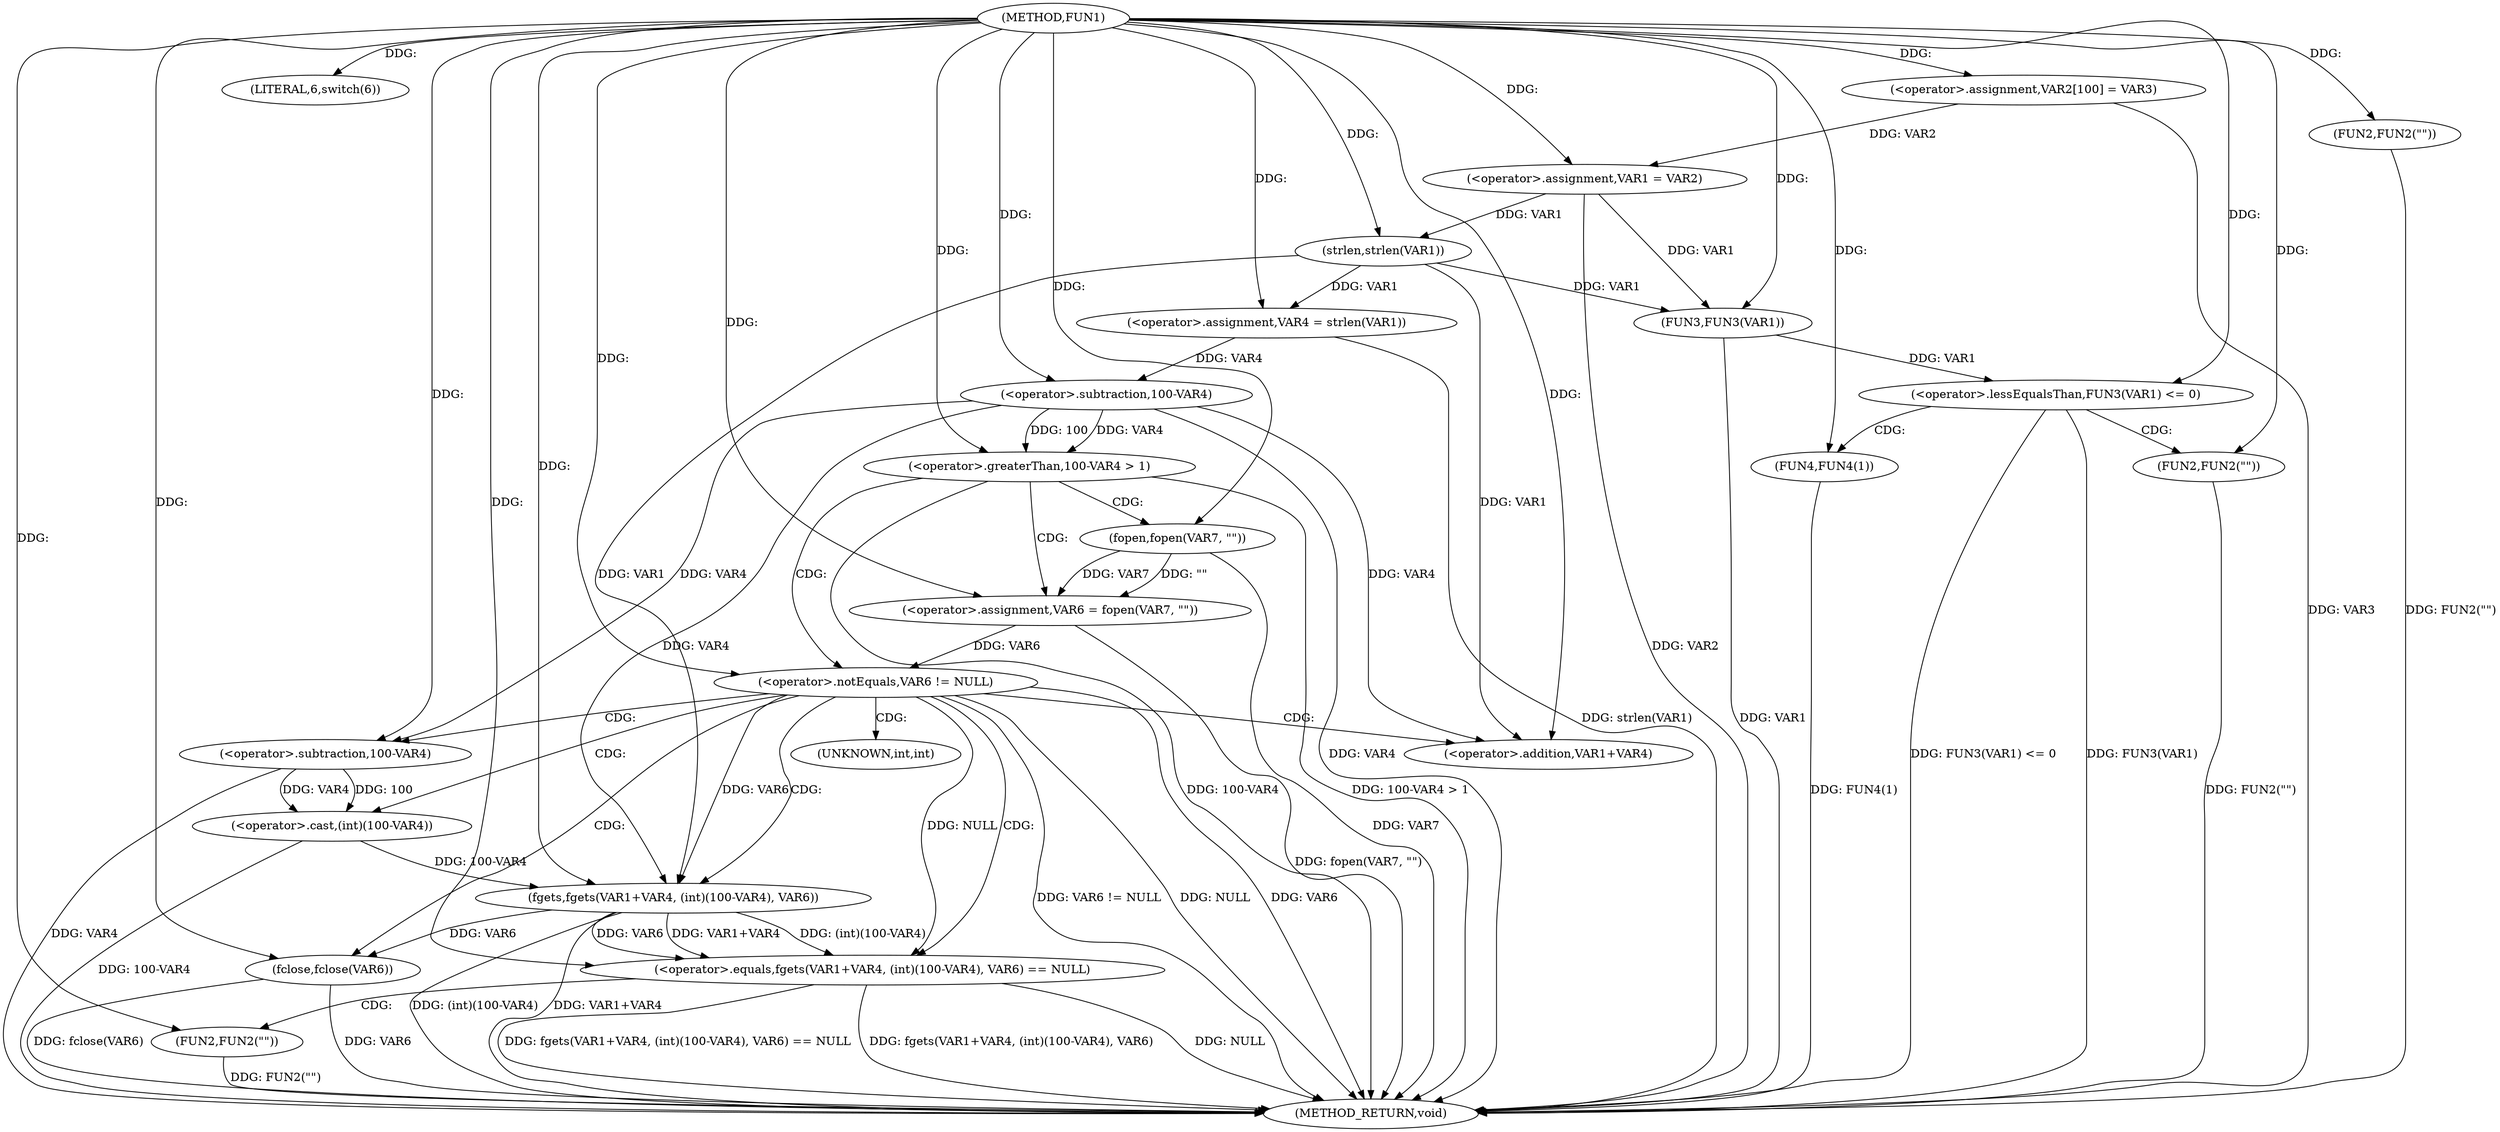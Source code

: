 digraph FUN1 {  
"1000100" [label = "(METHOD,FUN1)" ]
"1000171" [label = "(METHOD_RETURN,void)" ]
"1000104" [label = "(<operator>.assignment,VAR2[100] = VAR3)" ]
"1000107" [label = "(<operator>.assignment,VAR1 = VAR2)" ]
"1000111" [label = "(LITERAL,6,switch(6))" ]
"1000116" [label = "(<operator>.assignment,VAR4 = strlen(VAR1))" ]
"1000118" [label = "(strlen,strlen(VAR1))" ]
"1000122" [label = "(<operator>.greaterThan,100-VAR4 > 1)" ]
"1000123" [label = "(<operator>.subtraction,100-VAR4)" ]
"1000128" [label = "(<operator>.assignment,VAR6 = fopen(VAR7, \"\"))" ]
"1000130" [label = "(fopen,fopen(VAR7, \"\"))" ]
"1000134" [label = "(<operator>.notEquals,VAR6 != NULL)" ]
"1000139" [label = "(<operator>.equals,fgets(VAR1+VAR4, (int)(100-VAR4), VAR6) == NULL)" ]
"1000140" [label = "(fgets,fgets(VAR1+VAR4, (int)(100-VAR4), VAR6))" ]
"1000141" [label = "(<operator>.addition,VAR1+VAR4)" ]
"1000144" [label = "(<operator>.cast,(int)(100-VAR4))" ]
"1000146" [label = "(<operator>.subtraction,100-VAR4)" ]
"1000152" [label = "(FUN2,FUN2(\"\"))" ]
"1000154" [label = "(fclose,fclose(VAR6))" ]
"1000158" [label = "(FUN2,FUN2(\"\"))" ]
"1000162" [label = "(<operator>.lessEqualsThan,FUN3(VAR1) <= 0)" ]
"1000163" [label = "(FUN3,FUN3(VAR1))" ]
"1000167" [label = "(FUN2,FUN2(\"\"))" ]
"1000169" [label = "(FUN4,FUN4(1))" ]
"1000145" [label = "(UNKNOWN,int,int)" ]
  "1000123" -> "1000171"  [ label = "DDG: VAR4"] 
  "1000169" -> "1000171"  [ label = "DDG: FUN4(1)"] 
  "1000146" -> "1000171"  [ label = "DDG: VAR4"] 
  "1000116" -> "1000171"  [ label = "DDG: strlen(VAR1)"] 
  "1000154" -> "1000171"  [ label = "DDG: fclose(VAR6)"] 
  "1000134" -> "1000171"  [ label = "DDG: VAR6"] 
  "1000139" -> "1000171"  [ label = "DDG: NULL"] 
  "1000130" -> "1000171"  [ label = "DDG: VAR7"] 
  "1000128" -> "1000171"  [ label = "DDG: fopen(VAR7, \"\")"] 
  "1000163" -> "1000171"  [ label = "DDG: VAR1"] 
  "1000122" -> "1000171"  [ label = "DDG: 100-VAR4"] 
  "1000140" -> "1000171"  [ label = "DDG: VAR1+VAR4"] 
  "1000139" -> "1000171"  [ label = "DDG: fgets(VAR1+VAR4, (int)(100-VAR4), VAR6) == NULL"] 
  "1000139" -> "1000171"  [ label = "DDG: fgets(VAR1+VAR4, (int)(100-VAR4), VAR6)"] 
  "1000152" -> "1000171"  [ label = "DDG: FUN2(\"\")"] 
  "1000154" -> "1000171"  [ label = "DDG: VAR6"] 
  "1000158" -> "1000171"  [ label = "DDG: FUN2(\"\")"] 
  "1000140" -> "1000171"  [ label = "DDG: (int)(100-VAR4)"] 
  "1000167" -> "1000171"  [ label = "DDG: FUN2(\"\")"] 
  "1000134" -> "1000171"  [ label = "DDG: VAR6 != NULL"] 
  "1000134" -> "1000171"  [ label = "DDG: NULL"] 
  "1000122" -> "1000171"  [ label = "DDG: 100-VAR4 > 1"] 
  "1000162" -> "1000171"  [ label = "DDG: FUN3(VAR1)"] 
  "1000162" -> "1000171"  [ label = "DDG: FUN3(VAR1) <= 0"] 
  "1000144" -> "1000171"  [ label = "DDG: 100-VAR4"] 
  "1000104" -> "1000171"  [ label = "DDG: VAR3"] 
  "1000107" -> "1000171"  [ label = "DDG: VAR2"] 
  "1000100" -> "1000104"  [ label = "DDG: "] 
  "1000104" -> "1000107"  [ label = "DDG: VAR2"] 
  "1000100" -> "1000107"  [ label = "DDG: "] 
  "1000100" -> "1000111"  [ label = "DDG: "] 
  "1000118" -> "1000116"  [ label = "DDG: VAR1"] 
  "1000100" -> "1000116"  [ label = "DDG: "] 
  "1000107" -> "1000118"  [ label = "DDG: VAR1"] 
  "1000100" -> "1000118"  [ label = "DDG: "] 
  "1000123" -> "1000122"  [ label = "DDG: 100"] 
  "1000123" -> "1000122"  [ label = "DDG: VAR4"] 
  "1000100" -> "1000123"  [ label = "DDG: "] 
  "1000116" -> "1000123"  [ label = "DDG: VAR4"] 
  "1000100" -> "1000122"  [ label = "DDG: "] 
  "1000130" -> "1000128"  [ label = "DDG: VAR7"] 
  "1000130" -> "1000128"  [ label = "DDG: \"\""] 
  "1000100" -> "1000128"  [ label = "DDG: "] 
  "1000100" -> "1000130"  [ label = "DDG: "] 
  "1000128" -> "1000134"  [ label = "DDG: VAR6"] 
  "1000100" -> "1000134"  [ label = "DDG: "] 
  "1000140" -> "1000139"  [ label = "DDG: VAR1+VAR4"] 
  "1000140" -> "1000139"  [ label = "DDG: (int)(100-VAR4)"] 
  "1000140" -> "1000139"  [ label = "DDG: VAR6"] 
  "1000118" -> "1000140"  [ label = "DDG: VAR1"] 
  "1000100" -> "1000140"  [ label = "DDG: "] 
  "1000123" -> "1000140"  [ label = "DDG: VAR4"] 
  "1000118" -> "1000141"  [ label = "DDG: VAR1"] 
  "1000100" -> "1000141"  [ label = "DDG: "] 
  "1000123" -> "1000141"  [ label = "DDG: VAR4"] 
  "1000144" -> "1000140"  [ label = "DDG: 100-VAR4"] 
  "1000146" -> "1000144"  [ label = "DDG: 100"] 
  "1000146" -> "1000144"  [ label = "DDG: VAR4"] 
  "1000100" -> "1000146"  [ label = "DDG: "] 
  "1000123" -> "1000146"  [ label = "DDG: VAR4"] 
  "1000134" -> "1000140"  [ label = "DDG: VAR6"] 
  "1000134" -> "1000139"  [ label = "DDG: NULL"] 
  "1000100" -> "1000139"  [ label = "DDG: "] 
  "1000100" -> "1000152"  [ label = "DDG: "] 
  "1000140" -> "1000154"  [ label = "DDG: VAR6"] 
  "1000100" -> "1000154"  [ label = "DDG: "] 
  "1000100" -> "1000158"  [ label = "DDG: "] 
  "1000163" -> "1000162"  [ label = "DDG: VAR1"] 
  "1000107" -> "1000163"  [ label = "DDG: VAR1"] 
  "1000118" -> "1000163"  [ label = "DDG: VAR1"] 
  "1000100" -> "1000163"  [ label = "DDG: "] 
  "1000100" -> "1000162"  [ label = "DDG: "] 
  "1000100" -> "1000167"  [ label = "DDG: "] 
  "1000100" -> "1000169"  [ label = "DDG: "] 
  "1000122" -> "1000128"  [ label = "CDG: "] 
  "1000122" -> "1000130"  [ label = "CDG: "] 
  "1000122" -> "1000134"  [ label = "CDG: "] 
  "1000134" -> "1000141"  [ label = "CDG: "] 
  "1000134" -> "1000154"  [ label = "CDG: "] 
  "1000134" -> "1000145"  [ label = "CDG: "] 
  "1000134" -> "1000139"  [ label = "CDG: "] 
  "1000134" -> "1000146"  [ label = "CDG: "] 
  "1000134" -> "1000144"  [ label = "CDG: "] 
  "1000134" -> "1000140"  [ label = "CDG: "] 
  "1000139" -> "1000152"  [ label = "CDG: "] 
  "1000162" -> "1000167"  [ label = "CDG: "] 
  "1000162" -> "1000169"  [ label = "CDG: "] 
}
